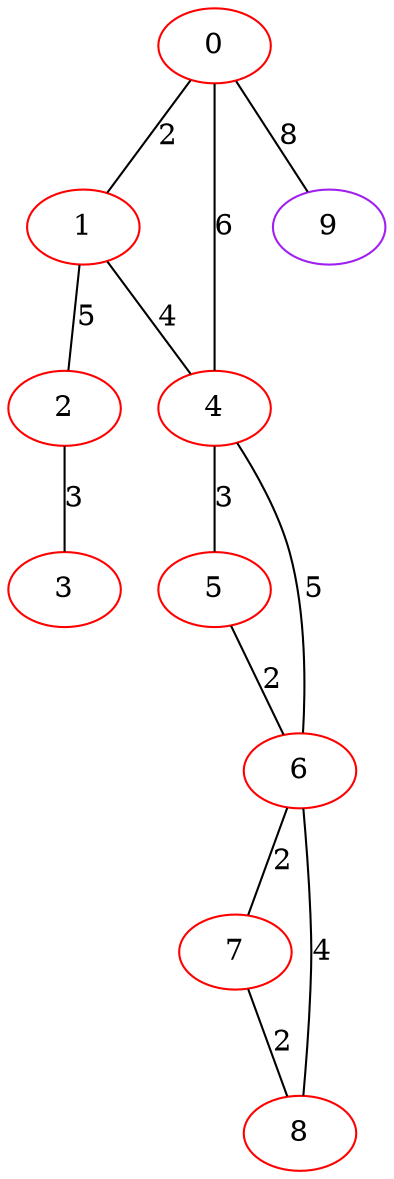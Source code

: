 graph "" {
0 [color=red, weight=1];
1 [color=red, weight=1];
2 [color=red, weight=1];
3 [color=red, weight=1];
4 [color=red, weight=1];
5 [color=red, weight=1];
6 [color=red, weight=1];
7 [color=red, weight=1];
8 [color=red, weight=1];
9 [color=purple, weight=4];
0 -- 1  [key=0, label=2];
0 -- 4  [key=0, label=6];
0 -- 9  [key=0, label=8];
1 -- 2  [key=0, label=5];
1 -- 4  [key=0, label=4];
2 -- 3  [key=0, label=3];
4 -- 5  [key=0, label=3];
4 -- 6  [key=0, label=5];
5 -- 6  [key=0, label=2];
6 -- 8  [key=0, label=4];
6 -- 7  [key=0, label=2];
7 -- 8  [key=0, label=2];
}
